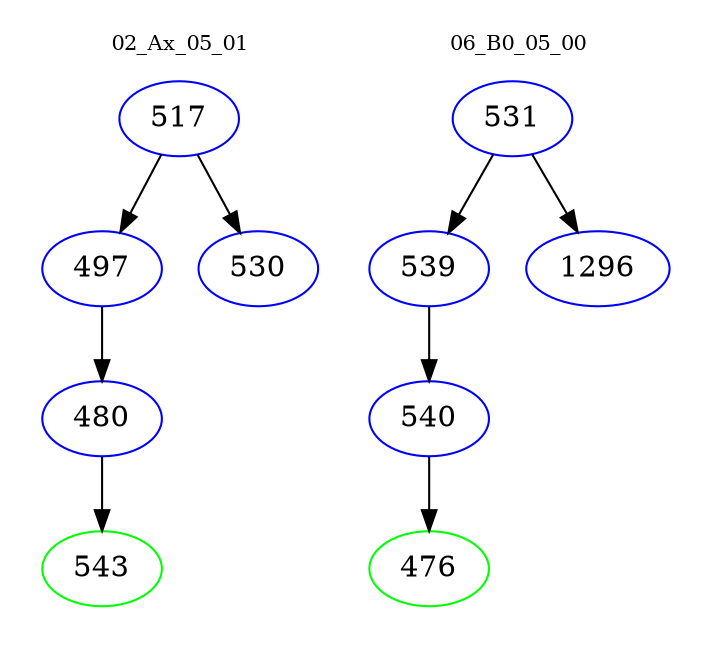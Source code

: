 digraph{
subgraph cluster_0 {
color = white
label = "02_Ax_05_01";
fontsize=10;
T0_517 [label="517", color="blue"]
T0_517 -> T0_497 [color="black"]
T0_497 [label="497", color="blue"]
T0_497 -> T0_480 [color="black"]
T0_480 [label="480", color="blue"]
T0_480 -> T0_543 [color="black"]
T0_543 [label="543", color="green"]
T0_517 -> T0_530 [color="black"]
T0_530 [label="530", color="blue"]
}
subgraph cluster_1 {
color = white
label = "06_B0_05_00";
fontsize=10;
T1_531 [label="531", color="blue"]
T1_531 -> T1_539 [color="black"]
T1_539 [label="539", color="blue"]
T1_539 -> T1_540 [color="black"]
T1_540 [label="540", color="blue"]
T1_540 -> T1_476 [color="black"]
T1_476 [label="476", color="green"]
T1_531 -> T1_1296 [color="black"]
T1_1296 [label="1296", color="blue"]
}
}
